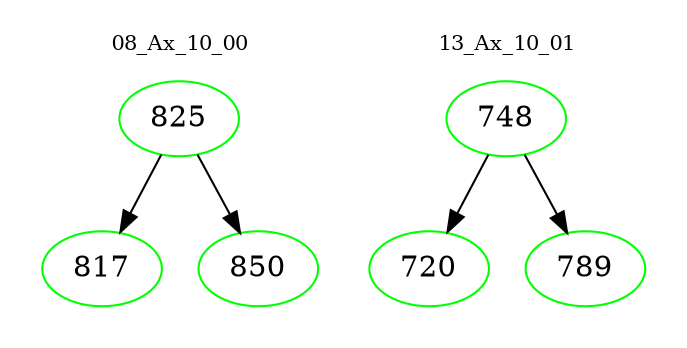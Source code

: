 digraph{
subgraph cluster_0 {
color = white
label = "08_Ax_10_00";
fontsize=10;
T0_825 [label="825", color="green"]
T0_825 -> T0_817 [color="black"]
T0_817 [label="817", color="green"]
T0_825 -> T0_850 [color="black"]
T0_850 [label="850", color="green"]
}
subgraph cluster_1 {
color = white
label = "13_Ax_10_01";
fontsize=10;
T1_748 [label="748", color="green"]
T1_748 -> T1_720 [color="black"]
T1_720 [label="720", color="green"]
T1_748 -> T1_789 [color="black"]
T1_789 [label="789", color="green"]
}
}
